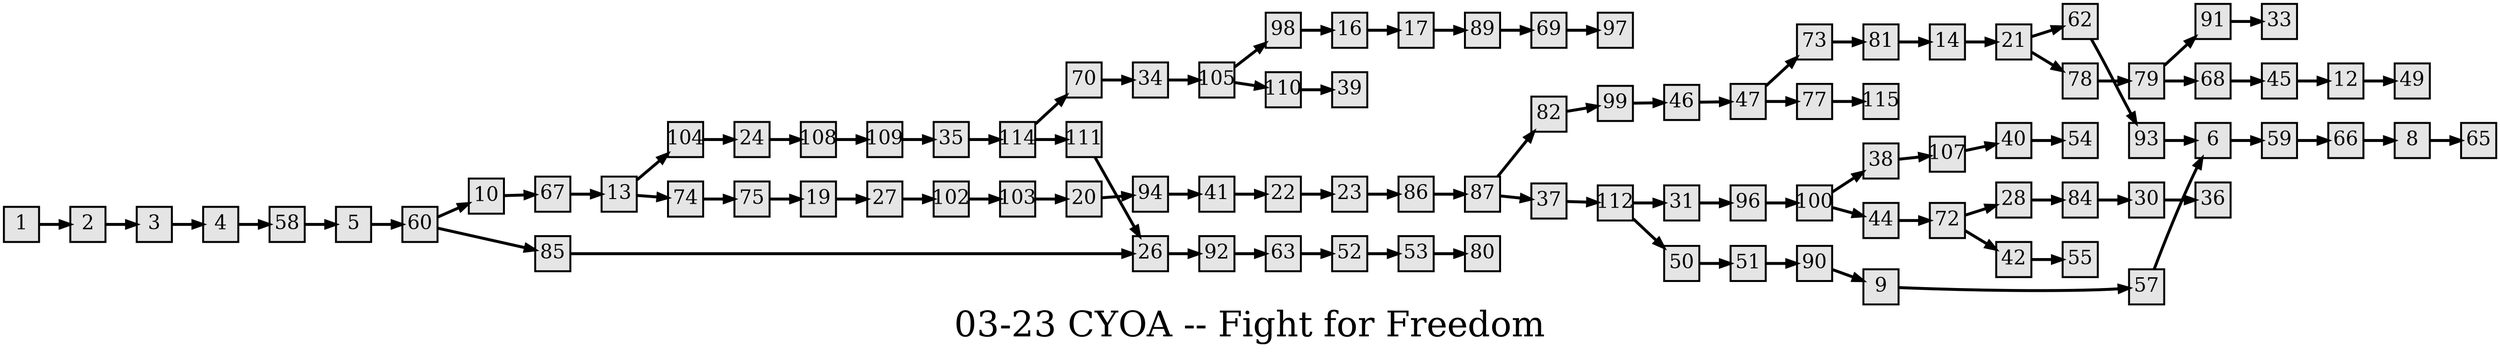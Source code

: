 digraph g{
  graph [ label="03-23 CYOA -- Fight for Freedom" rankdir=LR, ordering=out, fontsize=36, nodesep="0.35", ranksep="0.45"];
  node  [shape=rect, penwidth=2, fontsize=20, style=filled, fillcolor=grey90, margin="0,0", labelfloat=true, regular=true, fixedsize=true];
  edge  [labelfloat=true, penwidth=3, fontsize=12];

  1 -> 2;
  2 -> 3;
  3 -> 4;
  4 -> 58;
  5 -> 60;
  6 -> 59;
  8 -> 65;
  9 -> 57;
  10 -> 67;
  12 -> 49;
  13 -> 104;
  13 -> 74;
  14 -> 21;
  16 -> 17;
  17 -> 89;
  19 -> 27;
  20 -> 94;
  21 -> 62;
  21 -> 78;
  22 -> 23;
  23 -> 86;
  24 -> 108;
  26 -> 92;
  27 -> 102;
  28 -> 84;
  30 -> 36;
  31 -> 96;
  34 -> 105;
  35 -> 114;
  37 -> 112;
  38 -> 107;
  40 -> 54;
  41 -> 22;
  42 -> 55;
  44 -> 72;
  45 -> 12;
  46 -> 47;
  47 -> 73;
  47 -> 77;
  50 -> 51;
  51 -> 90;
  52 -> 53;
  53 -> 80;
  57 -> 6;
  58 -> 5;
  59 -> 66;
  60 -> 10;
  60 -> 85;
  62 -> 93;
  63 -> 52;
  66 -> 8;
  67 -> 13;
  68 -> 45;
  69 -> 97;
  70 -> 34;
  72 -> 28;
  72 -> 42;
  73 -> 81;
  74 -> 75;
  75 -> 19;
  77 -> 115;
  78 -> 79;
  79 -> 91;
  79 -> 68;
  81 -> 14;
  82 -> 99;
  84 -> 30;
  85 -> 26;
  86 -> 87;
  87 -> 82;
  87 -> 37;
  89 -> 69;
  90 -> 9;
  91 -> 33;
  92 -> 63;
  93 -> 6;
  94 -> 41;
  96 -> 100;
  98 -> 16;
  99 -> 46;
  100 -> 38;
  100 -> 44;
  102 -> 103;
  103 -> 20;
  104 -> 24;
  105 -> 98;
  105 -> 110;
  107 -> 40;
  108 -> 109;
  109 -> 35;
  110 -> 39;
  111 -> 26;
  112 -> 31;
  112 -> 50;
  114 -> 70;
  114 -> 111;

}

